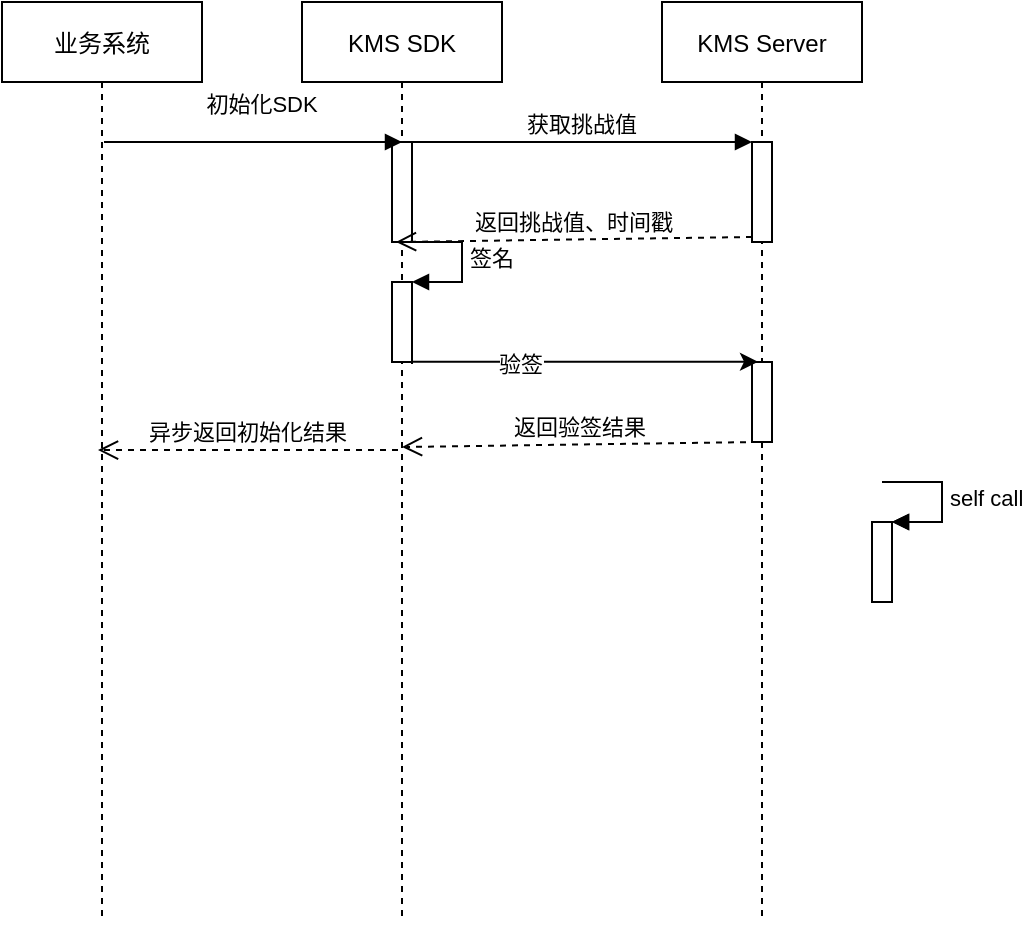 <mxfile version="14.6.3" type="github"><diagram id="kgpKYQtTHZ0yAKxKKP6v" name="Page-1"><mxGraphModel dx="886" dy="675" grid="1" gridSize="10" guides="1" tooltips="1" connect="1" arrows="1" fold="1" page="1" pageScale="1" pageWidth="850" pageHeight="1100" math="0" shadow="0"><root><mxCell id="0"/><mxCell id="1" parent="0"/><mxCell id="3nuBFxr9cyL0pnOWT2aG-1" value="KMS SDK" style="shape=umlLifeline;perimeter=lifelinePerimeter;container=1;collapsible=0;recursiveResize=0;rounded=0;shadow=0;strokeWidth=1;" parent="1" vertex="1"><mxGeometry x="330" y="90" width="100" height="460" as="geometry"/></mxCell><mxCell id="3nuBFxr9cyL0pnOWT2aG-2" value="" style="points=[];perimeter=orthogonalPerimeter;rounded=0;shadow=0;strokeWidth=1;" parent="3nuBFxr9cyL0pnOWT2aG-1" vertex="1"><mxGeometry x="45" y="70" width="10" height="50" as="geometry"/></mxCell><mxCell id="Oht-6LMlfJ7qzxrlN-V3-8" value="" style="html=1;points=[];perimeter=orthogonalPerimeter;" vertex="1" parent="3nuBFxr9cyL0pnOWT2aG-1"><mxGeometry x="45" y="140" width="10" height="40" as="geometry"/></mxCell><mxCell id="Oht-6LMlfJ7qzxrlN-V3-9" value="签名" style="edgeStyle=orthogonalEdgeStyle;html=1;align=left;spacingLeft=2;endArrow=block;rounded=0;entryX=1;entryY=0;" edge="1" target="Oht-6LMlfJ7qzxrlN-V3-8" parent="3nuBFxr9cyL0pnOWT2aG-1"><mxGeometry relative="1" as="geometry"><mxPoint x="50" y="120" as="sourcePoint"/><Array as="points"><mxPoint x="80" y="120"/></Array></mxGeometry></mxCell><mxCell id="3nuBFxr9cyL0pnOWT2aG-5" value="KMS Server" style="shape=umlLifeline;perimeter=lifelinePerimeter;container=1;collapsible=0;recursiveResize=0;rounded=0;shadow=0;strokeWidth=1;" parent="1" vertex="1"><mxGeometry x="510" y="90" width="100" height="460" as="geometry"/></mxCell><mxCell id="3nuBFxr9cyL0pnOWT2aG-6" value="" style="points=[];perimeter=orthogonalPerimeter;rounded=0;shadow=0;strokeWidth=1;" parent="3nuBFxr9cyL0pnOWT2aG-5" vertex="1"><mxGeometry x="45" y="70" width="10" height="50" as="geometry"/></mxCell><mxCell id="Oht-6LMlfJ7qzxrlN-V3-11" value="" style="html=1;points=[];perimeter=orthogonalPerimeter;" vertex="1" parent="3nuBFxr9cyL0pnOWT2aG-5"><mxGeometry x="45" y="180" width="10" height="40" as="geometry"/></mxCell><mxCell id="3nuBFxr9cyL0pnOWT2aG-7" value="返回挑战值、时间戳" style="verticalAlign=bottom;endArrow=open;dashed=1;endSize=8;exitX=0;exitY=0.95;shadow=0;strokeWidth=1;" parent="1" source="3nuBFxr9cyL0pnOWT2aG-6" edge="1"><mxGeometry relative="1" as="geometry"><mxPoint x="377" y="210" as="targetPoint"/></mxGeometry></mxCell><mxCell id="3nuBFxr9cyL0pnOWT2aG-8" value="获取挑战值" style="verticalAlign=bottom;endArrow=block;entryX=0;entryY=0;shadow=0;strokeWidth=1;" parent="1" source="3nuBFxr9cyL0pnOWT2aG-2" target="3nuBFxr9cyL0pnOWT2aG-6" edge="1"><mxGeometry relative="1" as="geometry"><mxPoint x="485" y="170" as="sourcePoint"/></mxGeometry></mxCell><mxCell id="Oht-6LMlfJ7qzxrlN-V3-4" value="" style="html=1;points=[];perimeter=orthogonalPerimeter;" vertex="1" parent="1"><mxGeometry x="615" y="350" width="10" height="40" as="geometry"/></mxCell><mxCell id="Oht-6LMlfJ7qzxrlN-V3-5" value="self call" style="edgeStyle=orthogonalEdgeStyle;html=1;align=left;spacingLeft=2;endArrow=block;rounded=0;entryX=1;entryY=0;" edge="1" target="Oht-6LMlfJ7qzxrlN-V3-4" parent="1"><mxGeometry relative="1" as="geometry"><mxPoint x="620" y="330" as="sourcePoint"/><Array as="points"><mxPoint x="650" y="330"/></Array></mxGeometry></mxCell><mxCell id="Oht-6LMlfJ7qzxrlN-V3-6" value="" style="html=1;points=[];perimeter=orthogonalPerimeter;" vertex="1" parent="1"><mxGeometry x="615" y="350" width="10" height="40" as="geometry"/></mxCell><mxCell id="Oht-6LMlfJ7qzxrlN-V3-7" value="self call" style="edgeStyle=orthogonalEdgeStyle;html=1;align=left;spacingLeft=2;endArrow=block;rounded=0;entryX=1;entryY=0;" edge="1" target="Oht-6LMlfJ7qzxrlN-V3-6" parent="1"><mxGeometry relative="1" as="geometry"><mxPoint x="620" y="330" as="sourcePoint"/><Array as="points"><mxPoint x="650" y="330"/></Array></mxGeometry></mxCell><mxCell id="Oht-6LMlfJ7qzxrlN-V3-10" style="edgeStyle=orthogonalEdgeStyle;rounded=0;orthogonalLoop=1;jettySize=auto;html=1;entryX=0.47;entryY=0.593;entryDx=0;entryDy=0;entryPerimeter=0;exitX=0.9;exitY=0.975;exitDx=0;exitDy=0;exitPerimeter=0;" edge="1" parent="1"><mxGeometry relative="1" as="geometry"><mxPoint x="385" y="271" as="sourcePoint"/><mxPoint x="558" y="269.9" as="targetPoint"/><Array as="points"><mxPoint x="385" y="270"/></Array></mxGeometry></mxCell><mxCell id="Oht-6LMlfJ7qzxrlN-V3-12" value="验签" style="edgeLabel;html=1;align=center;verticalAlign=middle;resizable=0;points=[];" vertex="1" connectable="0" parent="Oht-6LMlfJ7qzxrlN-V3-10"><mxGeometry x="-0.367" y="-1" relative="1" as="geometry"><mxPoint as="offset"/></mxGeometry></mxCell><mxCell id="Oht-6LMlfJ7qzxrlN-V3-13" value="业务系统" style="shape=umlLifeline;perimeter=lifelinePerimeter;container=1;collapsible=0;recursiveResize=0;rounded=0;shadow=0;strokeWidth=1;" vertex="1" parent="1"><mxGeometry x="180" y="90" width="100" height="460" as="geometry"/></mxCell><mxCell id="Oht-6LMlfJ7qzxrlN-V3-17" value="初始化SDK" style="verticalAlign=bottom;endArrow=block;entryX=0;entryY=0;shadow=0;strokeWidth=1;" edge="1" parent="1"><mxGeometry x="0.059" y="10" relative="1" as="geometry"><mxPoint x="231" y="160" as="sourcePoint"/><mxPoint x="380" y="160" as="targetPoint"/><mxPoint as="offset"/></mxGeometry></mxCell><mxCell id="Oht-6LMlfJ7qzxrlN-V3-19" value="返回验签结果" style="verticalAlign=bottom;endArrow=open;dashed=1;endSize=8;exitX=0;exitY=0.95;shadow=0;strokeWidth=1;" edge="1" parent="1"><mxGeometry relative="1" as="geometry"><mxPoint x="380" y="312.5" as="targetPoint"/><mxPoint x="558" y="310" as="sourcePoint"/></mxGeometry></mxCell><mxCell id="Oht-6LMlfJ7qzxrlN-V3-20" value="异步返回初始化结果" style="verticalAlign=bottom;endArrow=open;dashed=1;endSize=8;exitX=0;exitY=0.95;shadow=0;strokeWidth=1;entryX=0.48;entryY=0.487;entryDx=0;entryDy=0;entryPerimeter=0;" edge="1" parent="1" target="Oht-6LMlfJ7qzxrlN-V3-13"><mxGeometry relative="1" as="geometry"><mxPoint x="230" y="317" as="targetPoint"/><mxPoint x="378" y="314" as="sourcePoint"/></mxGeometry></mxCell></root></mxGraphModel></diagram></mxfile>